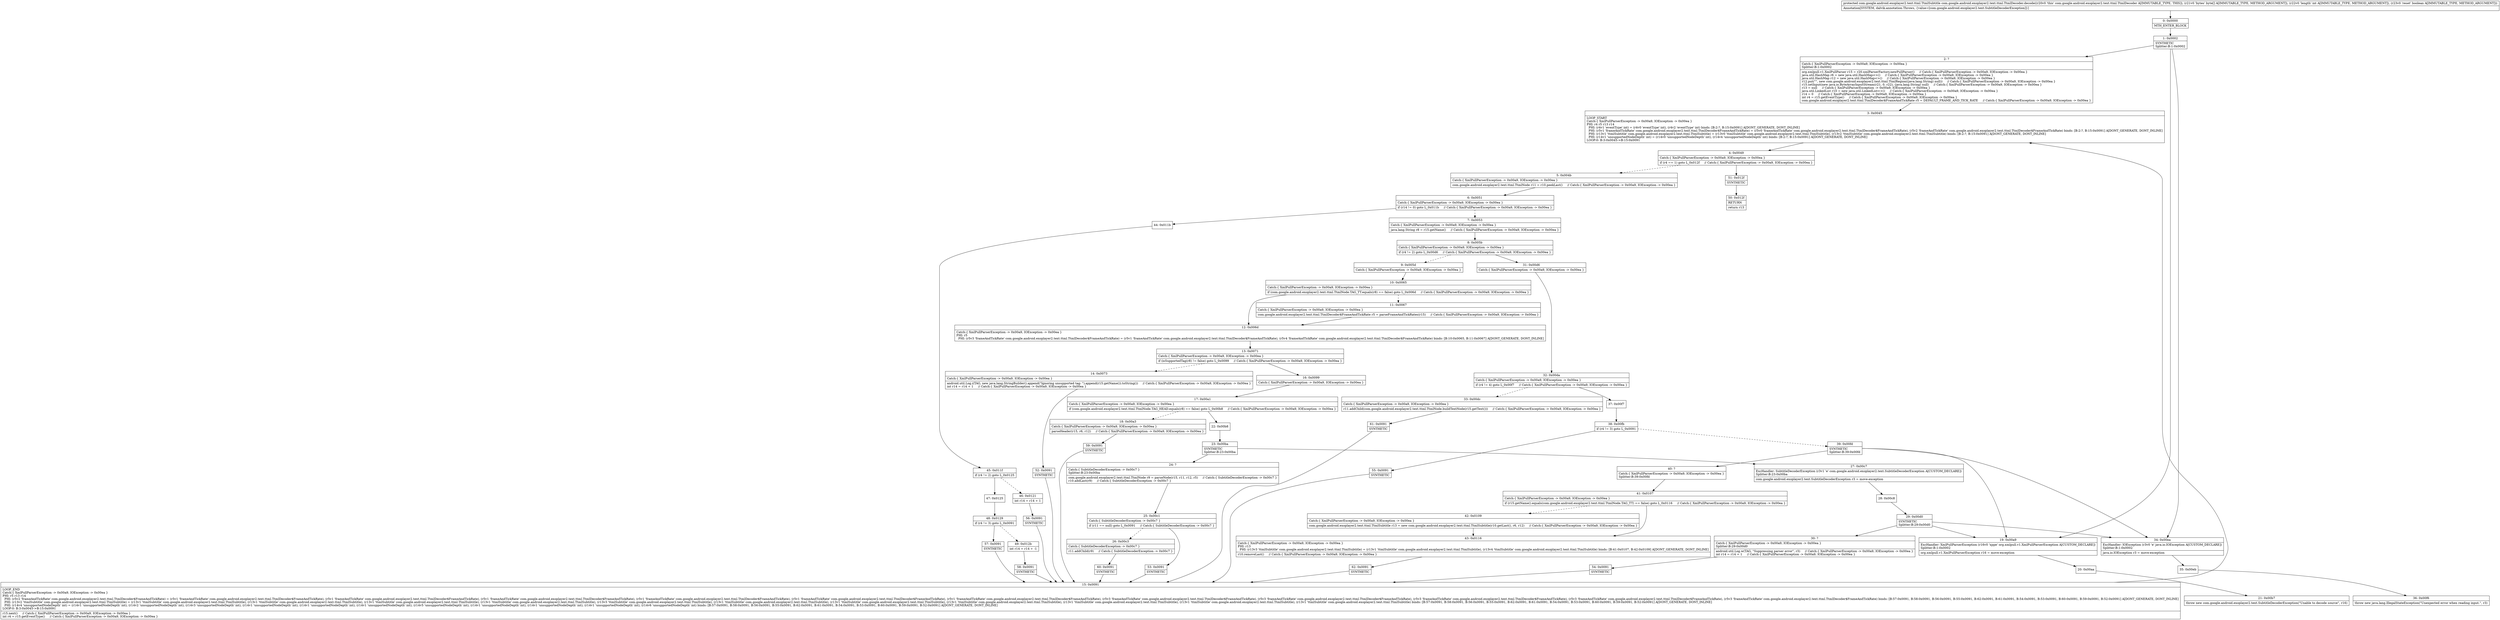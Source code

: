 digraph "CFG forcom.google.android.exoplayer2.text.ttml.TtmlDecoder.decode([BIZ)Lcom\/google\/android\/exoplayer2\/text\/ttml\/TtmlSubtitle;" {
Node_0 [shape=record,label="{0\:\ 0x0000|MTH_ENTER_BLOCK\l}"];
Node_1 [shape=record,label="{1\:\ 0x0002|SYNTHETIC\lSplitter:B:1:0x0002\l}"];
Node_2 [shape=record,label="{2\:\ ?|Catch:\{ XmlPullParserException \-\> 0x00a9, IOException \-\> 0x00ea \}\lSplitter:B:1:0x0002\l|org.xmlpull.v1.XmlPullParser r15 = r20.xmlParserFactory.newPullParser()     \/\/ Catch:\{ XmlPullParserException \-\> 0x00a9, IOException \-\> 0x00ea \}\ljava.util.HashMap r6 = new java.util.HashMap\<\>()     \/\/ Catch:\{ XmlPullParserException \-\> 0x00a9, IOException \-\> 0x00ea \}\ljava.util.HashMap r12 = new java.util.HashMap\<\>()     \/\/ Catch:\{ XmlPullParserException \-\> 0x00a9, IOException \-\> 0x00ea \}\lr12.put(\"\", new com.google.android.exoplayer2.text.ttml.TtmlRegion((java.lang.String) null))     \/\/ Catch:\{ XmlPullParserException \-\> 0x00a9, IOException \-\> 0x00ea \}\lr15.setInput(new java.io.ByteArrayInputStream(r21, 0, r22), (java.lang.String) null)     \/\/ Catch:\{ XmlPullParserException \-\> 0x00a9, IOException \-\> 0x00ea \}\lr13 = null     \/\/ Catch:\{ XmlPullParserException \-\> 0x00a9, IOException \-\> 0x00ea \}\ljava.util.LinkedList r10 = new java.util.LinkedList\<\>()     \/\/ Catch:\{ XmlPullParserException \-\> 0x00a9, IOException \-\> 0x00ea \}\lr14 = 0     \/\/ Catch:\{ XmlPullParserException \-\> 0x00a9, IOException \-\> 0x00ea \}\lint r4 = r15.getEventType()     \/\/ Catch:\{ XmlPullParserException \-\> 0x00a9, IOException \-\> 0x00ea \}\lcom.google.android.exoplayer2.text.ttml.TtmlDecoder$FrameAndTickRate r5 = DEFAULT_FRAME_AND_TICK_RATE     \/\/ Catch:\{ XmlPullParserException \-\> 0x00a9, IOException \-\> 0x00ea \}\l}"];
Node_3 [shape=record,label="{3\:\ 0x0045|LOOP_START\lCatch:\{ XmlPullParserException \-\> 0x00a9, IOException \-\> 0x00ea \}\lPHI: r4 r5 r13 r14 \l  PHI: (r4v1 'eventType' int) = (r4v0 'eventType' int), (r4v2 'eventType' int) binds: [B:2:?, B:15:0x0091] A[DONT_GENERATE, DONT_INLINE]\l  PHI: (r5v1 'frameAndTickRate' com.google.android.exoplayer2.text.ttml.TtmlDecoder$FrameAndTickRate) = (r5v0 'frameAndTickRate' com.google.android.exoplayer2.text.ttml.TtmlDecoder$FrameAndTickRate), (r5v2 'frameAndTickRate' com.google.android.exoplayer2.text.ttml.TtmlDecoder$FrameAndTickRate) binds: [B:2:?, B:15:0x0091] A[DONT_GENERATE, DONT_INLINE]\l  PHI: (r13v1 'ttmlSubtitle' com.google.android.exoplayer2.text.ttml.TtmlSubtitle) = (r13v0 'ttmlSubtitle' com.google.android.exoplayer2.text.ttml.TtmlSubtitle), (r13v2 'ttmlSubtitle' com.google.android.exoplayer2.text.ttml.TtmlSubtitle) binds: [B:2:?, B:15:0x0091] A[DONT_GENERATE, DONT_INLINE]\l  PHI: (r14v1 'unsupportedNodeDepth' int) = (r14v0 'unsupportedNodeDepth' int), (r14v4 'unsupportedNodeDepth' int) binds: [B:2:?, B:15:0x0091] A[DONT_GENERATE, DONT_INLINE]\lLOOP:0: B:3:0x0045\-\>B:15:0x0091\l}"];
Node_4 [shape=record,label="{4\:\ 0x0049|Catch:\{ XmlPullParserException \-\> 0x00a9, IOException \-\> 0x00ea \}\l|if (r4 == 1) goto L_0x012f     \/\/ Catch:\{ XmlPullParserException \-\> 0x00a9, IOException \-\> 0x00ea \}\l}"];
Node_5 [shape=record,label="{5\:\ 0x004b|Catch:\{ XmlPullParserException \-\> 0x00a9, IOException \-\> 0x00ea \}\l|com.google.android.exoplayer2.text.ttml.TtmlNode r11 = r10.peekLast()     \/\/ Catch:\{ XmlPullParserException \-\> 0x00a9, IOException \-\> 0x00ea \}\l}"];
Node_6 [shape=record,label="{6\:\ 0x0051|Catch:\{ XmlPullParserException \-\> 0x00a9, IOException \-\> 0x00ea \}\l|if (r14 != 0) goto L_0x011b     \/\/ Catch:\{ XmlPullParserException \-\> 0x00a9, IOException \-\> 0x00ea \}\l}"];
Node_7 [shape=record,label="{7\:\ 0x0053|Catch:\{ XmlPullParserException \-\> 0x00a9, IOException \-\> 0x00ea \}\l|java.lang.String r8 = r15.getName()     \/\/ Catch:\{ XmlPullParserException \-\> 0x00a9, IOException \-\> 0x00ea \}\l}"];
Node_8 [shape=record,label="{8\:\ 0x005b|Catch:\{ XmlPullParserException \-\> 0x00a9, IOException \-\> 0x00ea \}\l|if (r4 != 2) goto L_0x00d6     \/\/ Catch:\{ XmlPullParserException \-\> 0x00a9, IOException \-\> 0x00ea \}\l}"];
Node_9 [shape=record,label="{9\:\ 0x005d|Catch:\{ XmlPullParserException \-\> 0x00a9, IOException \-\> 0x00ea \}\l}"];
Node_10 [shape=record,label="{10\:\ 0x0065|Catch:\{ XmlPullParserException \-\> 0x00a9, IOException \-\> 0x00ea \}\l|if (com.google.android.exoplayer2.text.ttml.TtmlNode.TAG_TT.equals(r8) == false) goto L_0x006d     \/\/ Catch:\{ XmlPullParserException \-\> 0x00a9, IOException \-\> 0x00ea \}\l}"];
Node_11 [shape=record,label="{11\:\ 0x0067|Catch:\{ XmlPullParserException \-\> 0x00a9, IOException \-\> 0x00ea \}\l|com.google.android.exoplayer2.text.ttml.TtmlDecoder$FrameAndTickRate r5 = parseFrameAndTickRates(r15)     \/\/ Catch:\{ XmlPullParserException \-\> 0x00a9, IOException \-\> 0x00ea \}\l}"];
Node_12 [shape=record,label="{12\:\ 0x006d|Catch:\{ XmlPullParserException \-\> 0x00a9, IOException \-\> 0x00ea \}\lPHI: r5 \l  PHI: (r5v3 'frameAndTickRate' com.google.android.exoplayer2.text.ttml.TtmlDecoder$FrameAndTickRate) = (r5v1 'frameAndTickRate' com.google.android.exoplayer2.text.ttml.TtmlDecoder$FrameAndTickRate), (r5v4 'frameAndTickRate' com.google.android.exoplayer2.text.ttml.TtmlDecoder$FrameAndTickRate) binds: [B:10:0x0065, B:11:0x0067] A[DONT_GENERATE, DONT_INLINE]\l}"];
Node_13 [shape=record,label="{13\:\ 0x0071|Catch:\{ XmlPullParserException \-\> 0x00a9, IOException \-\> 0x00ea \}\l|if (isSupportedTag(r8) != false) goto L_0x0099     \/\/ Catch:\{ XmlPullParserException \-\> 0x00a9, IOException \-\> 0x00ea \}\l}"];
Node_14 [shape=record,label="{14\:\ 0x0073|Catch:\{ XmlPullParserException \-\> 0x00a9, IOException \-\> 0x00ea \}\l|android.util.Log.i(TAG, new java.lang.StringBuilder().append(\"Ignoring unsupported tag: \").append(r15.getName()).toString())     \/\/ Catch:\{ XmlPullParserException \-\> 0x00a9, IOException \-\> 0x00ea \}\lint r14 = r14 + 1     \/\/ Catch:\{ XmlPullParserException \-\> 0x00a9, IOException \-\> 0x00ea \}\l}"];
Node_15 [shape=record,label="{15\:\ 0x0091|LOOP_END\lCatch:\{ XmlPullParserException \-\> 0x00a9, IOException \-\> 0x00ea \}\lPHI: r5 r13 r14 \l  PHI: (r5v2 'frameAndTickRate' com.google.android.exoplayer2.text.ttml.TtmlDecoder$FrameAndTickRate) = (r5v1 'frameAndTickRate' com.google.android.exoplayer2.text.ttml.TtmlDecoder$FrameAndTickRate), (r5v1 'frameAndTickRate' com.google.android.exoplayer2.text.ttml.TtmlDecoder$FrameAndTickRate), (r5v1 'frameAndTickRate' com.google.android.exoplayer2.text.ttml.TtmlDecoder$FrameAndTickRate), (r5v1 'frameAndTickRate' com.google.android.exoplayer2.text.ttml.TtmlDecoder$FrameAndTickRate), (r5v1 'frameAndTickRate' com.google.android.exoplayer2.text.ttml.TtmlDecoder$FrameAndTickRate), (r5v1 'frameAndTickRate' com.google.android.exoplayer2.text.ttml.TtmlDecoder$FrameAndTickRate), (r5v3 'frameAndTickRate' com.google.android.exoplayer2.text.ttml.TtmlDecoder$FrameAndTickRate), (r5v3 'frameAndTickRate' com.google.android.exoplayer2.text.ttml.TtmlDecoder$FrameAndTickRate), (r5v3 'frameAndTickRate' com.google.android.exoplayer2.text.ttml.TtmlDecoder$FrameAndTickRate), (r5v3 'frameAndTickRate' com.google.android.exoplayer2.text.ttml.TtmlDecoder$FrameAndTickRate), (r5v3 'frameAndTickRate' com.google.android.exoplayer2.text.ttml.TtmlDecoder$FrameAndTickRate) binds: [B:57:0x0091, B:58:0x0091, B:56:0x0091, B:55:0x0091, B:62:0x0091, B:61:0x0091, B:54:0x0091, B:53:0x0091, B:60:0x0091, B:59:0x0091, B:52:0x0091] A[DONT_GENERATE, DONT_INLINE]\l  PHI: (r13v2 'ttmlSubtitle' com.google.android.exoplayer2.text.ttml.TtmlSubtitle) = (r13v1 'ttmlSubtitle' com.google.android.exoplayer2.text.ttml.TtmlSubtitle), (r13v1 'ttmlSubtitle' com.google.android.exoplayer2.text.ttml.TtmlSubtitle), (r13v1 'ttmlSubtitle' com.google.android.exoplayer2.text.ttml.TtmlSubtitle), (r13v1 'ttmlSubtitle' com.google.android.exoplayer2.text.ttml.TtmlSubtitle), (r13v3 'ttmlSubtitle' com.google.android.exoplayer2.text.ttml.TtmlSubtitle), (r13v1 'ttmlSubtitle' com.google.android.exoplayer2.text.ttml.TtmlSubtitle), (r13v1 'ttmlSubtitle' com.google.android.exoplayer2.text.ttml.TtmlSubtitle), (r13v1 'ttmlSubtitle' com.google.android.exoplayer2.text.ttml.TtmlSubtitle), (r13v1 'ttmlSubtitle' com.google.android.exoplayer2.text.ttml.TtmlSubtitle), (r13v1 'ttmlSubtitle' com.google.android.exoplayer2.text.ttml.TtmlSubtitle), (r13v1 'ttmlSubtitle' com.google.android.exoplayer2.text.ttml.TtmlSubtitle) binds: [B:57:0x0091, B:58:0x0091, B:56:0x0091, B:55:0x0091, B:62:0x0091, B:61:0x0091, B:54:0x0091, B:53:0x0091, B:60:0x0091, B:59:0x0091, B:52:0x0091] A[DONT_GENERATE, DONT_INLINE]\l  PHI: (r14v4 'unsupportedNodeDepth' int) = (r14v1 'unsupportedNodeDepth' int), (r14v2 'unsupportedNodeDepth' int), (r14v3 'unsupportedNodeDepth' int), (r14v1 'unsupportedNodeDepth' int), (r14v1 'unsupportedNodeDepth' int), (r14v1 'unsupportedNodeDepth' int), (r14v5 'unsupportedNodeDepth' int), (r14v1 'unsupportedNodeDepth' int), (r14v1 'unsupportedNodeDepth' int), (r14v1 'unsupportedNodeDepth' int), (r14v6 'unsupportedNodeDepth' int) binds: [B:57:0x0091, B:58:0x0091, B:56:0x0091, B:55:0x0091, B:62:0x0091, B:61:0x0091, B:54:0x0091, B:53:0x0091, B:60:0x0091, B:59:0x0091, B:52:0x0091] A[DONT_GENERATE, DONT_INLINE]\lLOOP:0: B:3:0x0045\-\>B:15:0x0091\l|r15.next()     \/\/ Catch:\{ XmlPullParserException \-\> 0x00a9, IOException \-\> 0x00ea \}\lint r4 = r15.getEventType()     \/\/ Catch:\{ XmlPullParserException \-\> 0x00a9, IOException \-\> 0x00ea \}\l}"];
Node_16 [shape=record,label="{16\:\ 0x0099|Catch:\{ XmlPullParserException \-\> 0x00a9, IOException \-\> 0x00ea \}\l}"];
Node_17 [shape=record,label="{17\:\ 0x00a1|Catch:\{ XmlPullParserException \-\> 0x00a9, IOException \-\> 0x00ea \}\l|if (com.google.android.exoplayer2.text.ttml.TtmlNode.TAG_HEAD.equals(r8) == false) goto L_0x00b8     \/\/ Catch:\{ XmlPullParserException \-\> 0x00a9, IOException \-\> 0x00ea \}\l}"];
Node_18 [shape=record,label="{18\:\ 0x00a3|Catch:\{ XmlPullParserException \-\> 0x00a9, IOException \-\> 0x00ea \}\l|parseHeader(r15, r6, r12)     \/\/ Catch:\{ XmlPullParserException \-\> 0x00a9, IOException \-\> 0x00ea \}\l}"];
Node_19 [shape=record,label="{19\:\ 0x00a9|ExcHandler: XmlPullParserException (r16v0 'xppe' org.xmlpull.v1.XmlPullParserException A[CUSTOM_DECLARE])\lSplitter:B:1:0x0002\l|org.xmlpull.v1.XmlPullParserException r16 = move\-exception\l}"];
Node_20 [shape=record,label="{20\:\ 0x00aa}"];
Node_21 [shape=record,label="{21\:\ 0x00b7|throw new com.google.android.exoplayer2.text.SubtitleDecoderException(\"Unable to decode source\", r16)\l}"];
Node_22 [shape=record,label="{22\:\ 0x00b8}"];
Node_23 [shape=record,label="{23\:\ 0x00ba|SYNTHETIC\lSplitter:B:23:0x00ba\l}"];
Node_24 [shape=record,label="{24\:\ ?|Catch:\{ SubtitleDecoderException \-\> 0x00c7 \}\lSplitter:B:23:0x00ba\l|com.google.android.exoplayer2.text.ttml.TtmlNode r9 = parseNode(r15, r11, r12, r5)     \/\/ Catch:\{ SubtitleDecoderException \-\> 0x00c7 \}\lr10.addLast(r9)     \/\/ Catch:\{ SubtitleDecoderException \-\> 0x00c7 \}\l}"];
Node_25 [shape=record,label="{25\:\ 0x00c1|Catch:\{ SubtitleDecoderException \-\> 0x00c7 \}\l|if (r11 == null) goto L_0x0091     \/\/ Catch:\{ SubtitleDecoderException \-\> 0x00c7 \}\l}"];
Node_26 [shape=record,label="{26\:\ 0x00c3|Catch:\{ SubtitleDecoderException \-\> 0x00c7 \}\l|r11.addChild(r9)     \/\/ Catch:\{ SubtitleDecoderException \-\> 0x00c7 \}\l}"];
Node_27 [shape=record,label="{27\:\ 0x00c7|ExcHandler: SubtitleDecoderException (r3v1 'e' com.google.android.exoplayer2.text.SubtitleDecoderException A[CUSTOM_DECLARE])\lSplitter:B:23:0x00ba\l|com.google.android.exoplayer2.text.SubtitleDecoderException r3 = move\-exception\l}"];
Node_28 [shape=record,label="{28\:\ 0x00c8}"];
Node_29 [shape=record,label="{29\:\ 0x00d0|SYNTHETIC\lSplitter:B:29:0x00d0\l}"];
Node_30 [shape=record,label="{30\:\ ?|Catch:\{ XmlPullParserException \-\> 0x00a9, IOException \-\> 0x00ea \}\lSplitter:B:29:0x00d0\l|android.util.Log.w(TAG, \"Suppressing parser error\", r3)     \/\/ Catch:\{ XmlPullParserException \-\> 0x00a9, IOException \-\> 0x00ea \}\lint r14 = r14 + 1     \/\/ Catch:\{ XmlPullParserException \-\> 0x00a9, IOException \-\> 0x00ea \}\l}"];
Node_31 [shape=record,label="{31\:\ 0x00d6|Catch:\{ XmlPullParserException \-\> 0x00a9, IOException \-\> 0x00ea \}\l}"];
Node_32 [shape=record,label="{32\:\ 0x00da|Catch:\{ XmlPullParserException \-\> 0x00a9, IOException \-\> 0x00ea \}\l|if (r4 != 4) goto L_0x00f7     \/\/ Catch:\{ XmlPullParserException \-\> 0x00a9, IOException \-\> 0x00ea \}\l}"];
Node_33 [shape=record,label="{33\:\ 0x00dc|Catch:\{ XmlPullParserException \-\> 0x00a9, IOException \-\> 0x00ea \}\l|r11.addChild(com.google.android.exoplayer2.text.ttml.TtmlNode.buildTextNode(r15.getText()))     \/\/ Catch:\{ XmlPullParserException \-\> 0x00a9, IOException \-\> 0x00ea \}\l}"];
Node_34 [shape=record,label="{34\:\ 0x00ea|ExcHandler: IOException (r3v0 'e' java.io.IOException A[CUSTOM_DECLARE])\lSplitter:B:1:0x0002\l|java.io.IOException r3 = move\-exception\l}"];
Node_35 [shape=record,label="{35\:\ 0x00eb}"];
Node_36 [shape=record,label="{36\:\ 0x00f6|throw new java.lang.IllegalStateException(\"Unexpected error when reading input.\", r3)\l}"];
Node_37 [shape=record,label="{37\:\ 0x00f7}"];
Node_38 [shape=record,label="{38\:\ 0x00fb|if (r4 != 3) goto L_0x0091\l}"];
Node_39 [shape=record,label="{39\:\ 0x00fd|SYNTHETIC\lSplitter:B:39:0x00fd\l}"];
Node_40 [shape=record,label="{40\:\ ?|Catch:\{ XmlPullParserException \-\> 0x00a9, IOException \-\> 0x00ea \}\lSplitter:B:39:0x00fd\l}"];
Node_41 [shape=record,label="{41\:\ 0x0107|Catch:\{ XmlPullParserException \-\> 0x00a9, IOException \-\> 0x00ea \}\l|if (r15.getName().equals(com.google.android.exoplayer2.text.ttml.TtmlNode.TAG_TT) == false) goto L_0x0116     \/\/ Catch:\{ XmlPullParserException \-\> 0x00a9, IOException \-\> 0x00ea \}\l}"];
Node_42 [shape=record,label="{42\:\ 0x0109|Catch:\{ XmlPullParserException \-\> 0x00a9, IOException \-\> 0x00ea \}\l|com.google.android.exoplayer2.text.ttml.TtmlSubtitle r13 = new com.google.android.exoplayer2.text.ttml.TtmlSubtitle(r10.getLast(), r6, r12)     \/\/ Catch:\{ XmlPullParserException \-\> 0x00a9, IOException \-\> 0x00ea \}\l}"];
Node_43 [shape=record,label="{43\:\ 0x0116|Catch:\{ XmlPullParserException \-\> 0x00a9, IOException \-\> 0x00ea \}\lPHI: r13 \l  PHI: (r13v3 'ttmlSubtitle' com.google.android.exoplayer2.text.ttml.TtmlSubtitle) = (r13v1 'ttmlSubtitle' com.google.android.exoplayer2.text.ttml.TtmlSubtitle), (r13v4 'ttmlSubtitle' com.google.android.exoplayer2.text.ttml.TtmlSubtitle) binds: [B:41:0x0107, B:42:0x0109] A[DONT_GENERATE, DONT_INLINE]\l|r10.removeLast()     \/\/ Catch:\{ XmlPullParserException \-\> 0x00a9, IOException \-\> 0x00ea \}\l}"];
Node_44 [shape=record,label="{44\:\ 0x011b}"];
Node_45 [shape=record,label="{45\:\ 0x011f|if (r4 != 2) goto L_0x0125\l}"];
Node_46 [shape=record,label="{46\:\ 0x0121|int r14 = r14 + 1\l}"];
Node_47 [shape=record,label="{47\:\ 0x0125}"];
Node_48 [shape=record,label="{48\:\ 0x0129|if (r4 != 3) goto L_0x0091\l}"];
Node_49 [shape=record,label="{49\:\ 0x012b|int r14 = r14 + \-1\l}"];
Node_50 [shape=record,label="{50\:\ 0x012f|RETURN\l|return r13\l}"];
Node_51 [shape=record,label="{51\:\ 0x012f|SYNTHETIC\l}"];
Node_52 [shape=record,label="{52\:\ 0x0091|SYNTHETIC\l}"];
Node_53 [shape=record,label="{53\:\ 0x0091|SYNTHETIC\l}"];
Node_54 [shape=record,label="{54\:\ 0x0091|SYNTHETIC\l}"];
Node_55 [shape=record,label="{55\:\ 0x0091|SYNTHETIC\l}"];
Node_56 [shape=record,label="{56\:\ 0x0091|SYNTHETIC\l}"];
Node_57 [shape=record,label="{57\:\ 0x0091|SYNTHETIC\l}"];
Node_58 [shape=record,label="{58\:\ 0x0091|SYNTHETIC\l}"];
Node_59 [shape=record,label="{59\:\ 0x0091|SYNTHETIC\l}"];
Node_60 [shape=record,label="{60\:\ 0x0091|SYNTHETIC\l}"];
Node_61 [shape=record,label="{61\:\ 0x0091|SYNTHETIC\l}"];
Node_62 [shape=record,label="{62\:\ 0x0091|SYNTHETIC\l}"];
MethodNode[shape=record,label="{protected com.google.android.exoplayer2.text.ttml.TtmlSubtitle com.google.android.exoplayer2.text.ttml.TtmlDecoder.decode((r20v0 'this' com.google.android.exoplayer2.text.ttml.TtmlDecoder A[IMMUTABLE_TYPE, THIS]), (r21v0 'bytes' byte[] A[IMMUTABLE_TYPE, METHOD_ARGUMENT]), (r22v0 'length' int A[IMMUTABLE_TYPE, METHOD_ARGUMENT]), (r23v0 'reset' boolean A[IMMUTABLE_TYPE, METHOD_ARGUMENT]))  | Annotation[SYSTEM, dalvik.annotation.Throws, \{value=[com.google.android.exoplayer2.text.SubtitleDecoderException]\}]\l}"];
MethodNode -> Node_0;
Node_0 -> Node_1;
Node_1 -> Node_2;
Node_1 -> Node_19;
Node_1 -> Node_34;
Node_2 -> Node_3;
Node_3 -> Node_4;
Node_4 -> Node_5[style=dashed];
Node_4 -> Node_51;
Node_5 -> Node_6;
Node_6 -> Node_7[style=dashed];
Node_6 -> Node_44;
Node_7 -> Node_8;
Node_8 -> Node_9[style=dashed];
Node_8 -> Node_31;
Node_9 -> Node_10;
Node_10 -> Node_11[style=dashed];
Node_10 -> Node_12;
Node_11 -> Node_12;
Node_12 -> Node_13;
Node_13 -> Node_14[style=dashed];
Node_13 -> Node_16;
Node_14 -> Node_52;
Node_15 -> Node_3;
Node_16 -> Node_17;
Node_17 -> Node_18[style=dashed];
Node_17 -> Node_22;
Node_18 -> Node_59;
Node_19 -> Node_20;
Node_20 -> Node_21;
Node_22 -> Node_23;
Node_23 -> Node_24;
Node_23 -> Node_27;
Node_24 -> Node_25;
Node_25 -> Node_26[style=dashed];
Node_25 -> Node_53;
Node_26 -> Node_60;
Node_27 -> Node_28;
Node_28 -> Node_29;
Node_29 -> Node_30;
Node_29 -> Node_19;
Node_29 -> Node_34;
Node_30 -> Node_54;
Node_31 -> Node_32;
Node_32 -> Node_33[style=dashed];
Node_32 -> Node_37;
Node_33 -> Node_61;
Node_34 -> Node_35;
Node_35 -> Node_36;
Node_37 -> Node_38;
Node_38 -> Node_39[style=dashed];
Node_38 -> Node_55;
Node_39 -> Node_40;
Node_39 -> Node_19;
Node_39 -> Node_34;
Node_40 -> Node_41;
Node_41 -> Node_42[style=dashed];
Node_41 -> Node_43;
Node_42 -> Node_43;
Node_43 -> Node_62;
Node_44 -> Node_45;
Node_45 -> Node_46[style=dashed];
Node_45 -> Node_47;
Node_46 -> Node_56;
Node_47 -> Node_48;
Node_48 -> Node_49[style=dashed];
Node_48 -> Node_57;
Node_49 -> Node_58;
Node_51 -> Node_50;
Node_52 -> Node_15;
Node_53 -> Node_15;
Node_54 -> Node_15;
Node_55 -> Node_15;
Node_56 -> Node_15;
Node_57 -> Node_15;
Node_58 -> Node_15;
Node_59 -> Node_15;
Node_60 -> Node_15;
Node_61 -> Node_15;
Node_62 -> Node_15;
}

